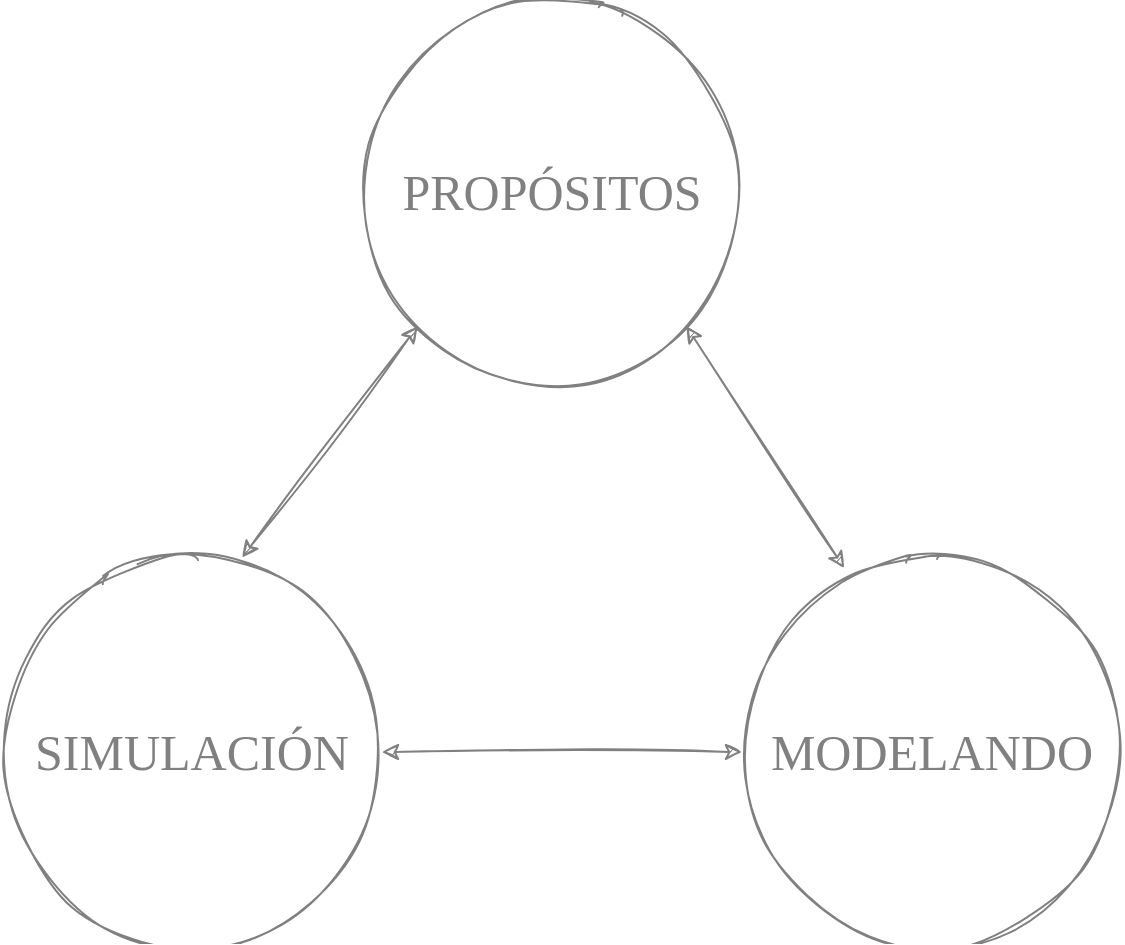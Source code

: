 <mxfile version="20.3.0" type="device" pages="6"><diagram id="gfAtXQhV5r9wVB0oWboO" name="0.0.0"><mxGraphModel dx="1422" dy="905" grid="1" gridSize="10" guides="1" tooltips="1" connect="1" arrows="1" fold="1" page="1" pageScale="1" pageWidth="1100" pageHeight="850" math="0" shadow="0"><root><mxCell id="0"/><mxCell id="1" parent="0"/><mxCell id="dC6gZEhCJ9nE78zMvqNp-1" value="PROPÓSITOS" style="ellipse;whiteSpace=wrap;html=1;aspect=fixed;sketch=1;fontFamily=Verdana;fontSize=25;fontColor=#808080;strokeColor=#808080;fillColor=none;" parent="1" vertex="1"><mxGeometry x="440" y="180" width="190" height="190" as="geometry"/></mxCell><mxCell id="dC6gZEhCJ9nE78zMvqNp-2" value="MODELANDO" style="ellipse;whiteSpace=wrap;html=1;aspect=fixed;sketch=1;fontFamily=Verdana;fontSize=25;fontColor=#808080;strokeColor=#808080;fillColor=none;" parent="1" vertex="1"><mxGeometry x="630" y="460" width="190" height="190" as="geometry"/></mxCell><mxCell id="dC6gZEhCJ9nE78zMvqNp-3" value="SIMULACIÓN" style="ellipse;whiteSpace=wrap;html=1;aspect=fixed;sketch=1;fontFamily=Verdana;fontSize=25;fontColor=#808080;strokeColor=#808080;fillColor=none;" parent="1" vertex="1"><mxGeometry x="260" y="460" width="190" height="190" as="geometry"/></mxCell><mxCell id="dC6gZEhCJ9nE78zMvqNp-4" value="" style="endArrow=classic;startArrow=classic;html=1;rounded=0;sketch=1;fontFamily=Verdana;fontSize=25;entryX=1;entryY=1;entryDx=0;entryDy=0;exitX=0.269;exitY=0.016;exitDx=0;exitDy=0;exitPerimeter=0;fontColor=#808080;strokeColor=#808080;" parent="1" source="dC6gZEhCJ9nE78zMvqNp-2" target="dC6gZEhCJ9nE78zMvqNp-1" edge="1"><mxGeometry width="50" height="50" relative="1" as="geometry"><mxPoint x="590" y="520" as="sourcePoint"/><mxPoint x="640" y="470" as="targetPoint"/></mxGeometry></mxCell><mxCell id="dC6gZEhCJ9nE78zMvqNp-5" value="" style="endArrow=classic;startArrow=classic;html=1;rounded=0;sketch=1;fontFamily=Verdana;fontSize=25;entryX=0;entryY=1;entryDx=0;entryDy=0;exitX=0.632;exitY=-0.012;exitDx=0;exitDy=0;exitPerimeter=0;fontColor=#808080;strokeColor=#808080;" parent="1" source="dC6gZEhCJ9nE78zMvqNp-3" target="dC6gZEhCJ9nE78zMvqNp-1" edge="1"><mxGeometry width="50" height="50" relative="1" as="geometry"><mxPoint x="750" y="310" as="sourcePoint"/><mxPoint x="671.065" y="189.135" as="targetPoint"/></mxGeometry></mxCell><mxCell id="dC6gZEhCJ9nE78zMvqNp-7" value="" style="endArrow=classic;startArrow=classic;html=1;rounded=0;sketch=1;fontFamily=Verdana;fontSize=25;entryX=1;entryY=0.5;entryDx=0;entryDy=0;exitX=0;exitY=0.5;exitDx=0;exitDy=0;fontColor=#808080;strokeColor=#808080;" parent="1" source="dC6gZEhCJ9nE78zMvqNp-2" target="dC6gZEhCJ9nE78zMvqNp-3" edge="1"><mxGeometry width="50" height="50" relative="1" as="geometry"><mxPoint x="520" y="500" as="sourcePoint"/><mxPoint x="441.065" y="379.135" as="targetPoint"/></mxGeometry></mxCell></root></mxGraphModel></diagram><diagram id="uKKvOw5qiZQy2m1UavcJ" name="0.0.4"><mxGraphModel dx="1422" dy="905" grid="1" gridSize="10" guides="1" tooltips="1" connect="1" arrows="1" fold="1" page="1" pageScale="1" pageWidth="1100" pageHeight="850" math="0" shadow="0"><root><mxCell id="4wsfySJXvWLKDO40QAnL-0"/><mxCell id="4wsfySJXvWLKDO40QAnL-1" parent="4wsfySJXvWLKDO40QAnL-0"/><mxCell id="4wsfySJXvWLKDO40QAnL-9" value="" style="rounded=1;whiteSpace=wrap;html=1;sketch=1;fontFamily=Verdana;fontSize=15;fontColor=#808080;strokeColor=#808080;fillColor=none;" parent="4wsfySJXvWLKDO40QAnL-1" vertex="1"><mxGeometry x="255" y="230" width="590" height="390" as="geometry"/></mxCell><mxCell id="4wsfySJXvWLKDO40QAnL-6" style="edgeStyle=orthogonalEdgeStyle;rounded=1;orthogonalLoop=1;jettySize=auto;html=1;entryX=0.5;entryY=1;entryDx=0;entryDy=0;fontFamily=Verdana;fontSize=25;fontColor=#808080;strokeColor=#808080;curved=1;sketch=1;" parent="4wsfySJXvWLKDO40QAnL-1" source="4wsfySJXvWLKDO40QAnL-2" target="4wsfySJXvWLKDO40QAnL-4" edge="1"><mxGeometry relative="1" as="geometry"/></mxCell><mxCell id="4wsfySJXvWLKDO40QAnL-8" value="Simulación" style="edgeLabel;html=1;align=center;verticalAlign=middle;resizable=0;points=[];fontSize=15;fontFamily=Verdana;fontColor=#808080;labelBackgroundColor=none;" parent="4wsfySJXvWLKDO40QAnL-6" vertex="1" connectable="0"><mxGeometry x="-0.185" y="-7" relative="1" as="geometry"><mxPoint x="-22" y="27" as="offset"/></mxGeometry></mxCell><mxCell id="4wsfySJXvWLKDO40QAnL-2" value="Modelo" style="rounded=1;whiteSpace=wrap;html=1;fontFamily=Verdana;fontSize=25;fontColor=#808080;strokeColor=#808080;fillColor=none;sketch=1;" parent="4wsfySJXvWLKDO40QAnL-1" vertex="1"><mxGeometry x="625" y="455" width="170" height="90" as="geometry"/></mxCell><mxCell id="4wsfySJXvWLKDO40QAnL-5" style="edgeStyle=orthogonalEdgeStyle;rounded=1;orthogonalLoop=1;jettySize=auto;html=1;fontFamily=Verdana;fontSize=25;fontColor=#808080;strokeColor=#808080;curved=1;sketch=1;" parent="4wsfySJXvWLKDO40QAnL-1" source="4wsfySJXvWLKDO40QAnL-4" target="4wsfySJXvWLKDO40QAnL-2" edge="1"><mxGeometry relative="1" as="geometry"/></mxCell><mxCell id="4wsfySJXvWLKDO40QAnL-7" value="Simulación" style="edgeLabel;html=1;align=center;verticalAlign=middle;resizable=0;points=[];fontSize=15;fontFamily=Verdana;fontColor=#808080;labelBackgroundColor=none;" parent="4wsfySJXvWLKDO40QAnL-5" vertex="1" connectable="0"><mxGeometry x="-0.185" y="-7" relative="1" as="geometry"><mxPoint x="2" y="-22" as="offset"/></mxGeometry></mxCell><mxCell id="4wsfySJXvWLKDO40QAnL-4" value="Modelo" style="rounded=1;whiteSpace=wrap;html=1;fontFamily=Verdana;fontSize=25;fontColor=#808080;strokeColor=#808080;fillColor=none;sketch=1;" parent="4wsfySJXvWLKDO40QAnL-1" vertex="1"><mxGeometry x="305" y="330" width="170" height="90" as="geometry"/></mxCell><mxCell id="4wsfySJXvWLKDO40QAnL-10" value="Propósito" style="text;html=1;strokeColor=none;fillColor=none;align=center;verticalAlign=middle;whiteSpace=wrap;rounded=0;sketch=1;fontFamily=Verdana;fontSize=15;fontColor=#808080;" parent="4wsfySJXvWLKDO40QAnL-1" vertex="1"><mxGeometry x="295" y="250" width="60" height="30" as="geometry"/></mxCell></root></mxGraphModel></diagram><diagram id="7cSdFciT5S2-ThKHPNNL" name="0.0.4"><mxGraphModel dx="3470" dy="1508" grid="1" gridSize="10" guides="1" tooltips="1" connect="1" arrows="1" fold="1" page="1" pageScale="1" pageWidth="1100" pageHeight="850" math="0" shadow="0"><root><mxCell id="t-H5WbGwtiqeYeI_pOyu-0"/><mxCell id="t-H5WbGwtiqeYeI_pOyu-1" parent="t-H5WbGwtiqeYeI_pOyu-0"/><mxCell id="t-H5WbGwtiqeYeI_pOyu-22" value="" style="rounded=1;whiteSpace=wrap;html=1;labelBackgroundColor=none;sketch=1;fontFamily=Verdana;fontSize=20;fontColor=#808080;strokeColor=#808080;fillColor=none;" parent="t-H5WbGwtiqeYeI_pOyu-1" vertex="1"><mxGeometry x="-230" y="180" width="1450" height="990" as="geometry"/></mxCell><mxCell id="t-H5WbGwtiqeYeI_pOyu-18" style="edgeStyle=orthogonalEdgeStyle;curved=1;rounded=1;sketch=1;orthogonalLoop=1;jettySize=auto;html=1;entryX=0.5;entryY=0;entryDx=0;entryDy=0;fontFamily=Verdana;fontSize=15;fontColor=#808080;strokeColor=#808080;" parent="t-H5WbGwtiqeYeI_pOyu-1" source="t-H5WbGwtiqeYeI_pOyu-2" target="t-H5WbGwtiqeYeI_pOyu-10" edge="1"><mxGeometry relative="1" as="geometry"/></mxCell><mxCell id="t-H5WbGwtiqeYeI_pOyu-20" value="Simulación" style="edgeLabel;html=1;align=center;verticalAlign=middle;resizable=0;points=[];fontSize=20;fontFamily=Verdana;fontColor=#808080;labelBackgroundColor=none;" parent="t-H5WbGwtiqeYeI_pOyu-18" vertex="1" connectable="0"><mxGeometry x="-0.147" y="-30" relative="1" as="geometry"><mxPoint x="30" y="-35" as="offset"/></mxGeometry></mxCell><mxCell id="t-H5WbGwtiqeYeI_pOyu-2" value="" style="rounded=1;whiteSpace=wrap;html=1;sketch=1;fontFamily=Verdana;fontSize=15;fontColor=#808080;strokeColor=#808080;fillColor=none;" parent="t-H5WbGwtiqeYeI_pOyu-1" vertex="1"><mxGeometry x="-160" y="280" width="590" height="390" as="geometry"/></mxCell><mxCell id="t-H5WbGwtiqeYeI_pOyu-3" style="edgeStyle=orthogonalEdgeStyle;rounded=1;orthogonalLoop=1;jettySize=auto;html=1;entryX=0.5;entryY=1;entryDx=0;entryDy=0;fontFamily=Verdana;fontSize=25;fontColor=#808080;strokeColor=#808080;curved=1;sketch=1;" parent="t-H5WbGwtiqeYeI_pOyu-1" source="t-H5WbGwtiqeYeI_pOyu-5" target="t-H5WbGwtiqeYeI_pOyu-8" edge="1"><mxGeometry relative="1" as="geometry"/></mxCell><mxCell id="t-H5WbGwtiqeYeI_pOyu-4" value="Simulación" style="edgeLabel;html=1;align=center;verticalAlign=middle;resizable=0;points=[];fontSize=15;fontFamily=Verdana;fontColor=#808080;labelBackgroundColor=none;" parent="t-H5WbGwtiqeYeI_pOyu-3" vertex="1" connectable="0"><mxGeometry x="-0.185" y="-7" relative="1" as="geometry"><mxPoint x="-22" y="27" as="offset"/></mxGeometry></mxCell><mxCell id="t-H5WbGwtiqeYeI_pOyu-5" value="Modelo" style="rounded=1;whiteSpace=wrap;html=1;fontFamily=Verdana;fontSize=25;fontColor=#808080;strokeColor=#808080;fillColor=none;sketch=1;" parent="t-H5WbGwtiqeYeI_pOyu-1" vertex="1"><mxGeometry x="210" y="505" width="170" height="90" as="geometry"/></mxCell><mxCell id="t-H5WbGwtiqeYeI_pOyu-6" style="edgeStyle=orthogonalEdgeStyle;rounded=1;orthogonalLoop=1;jettySize=auto;html=1;fontFamily=Verdana;fontSize=25;fontColor=#808080;strokeColor=#808080;curved=1;sketch=1;" parent="t-H5WbGwtiqeYeI_pOyu-1" source="t-H5WbGwtiqeYeI_pOyu-8" target="t-H5WbGwtiqeYeI_pOyu-5" edge="1"><mxGeometry relative="1" as="geometry"/></mxCell><mxCell id="t-H5WbGwtiqeYeI_pOyu-7" value="Simulación" style="edgeLabel;html=1;align=center;verticalAlign=middle;resizable=0;points=[];fontSize=15;fontFamily=Verdana;fontColor=#808080;labelBackgroundColor=none;" parent="t-H5WbGwtiqeYeI_pOyu-6" vertex="1" connectable="0"><mxGeometry x="-0.185" y="-7" relative="1" as="geometry"><mxPoint x="2" y="-22" as="offset"/></mxGeometry></mxCell><mxCell id="t-H5WbGwtiqeYeI_pOyu-8" value="Modelo" style="rounded=1;whiteSpace=wrap;html=1;fontFamily=Verdana;fontSize=25;fontColor=#808080;strokeColor=#808080;fillColor=none;sketch=1;" parent="t-H5WbGwtiqeYeI_pOyu-1" vertex="1"><mxGeometry x="-110" y="380" width="170" height="90" as="geometry"/></mxCell><mxCell id="t-H5WbGwtiqeYeI_pOyu-9" value="Propósito" style="text;html=1;strokeColor=none;fillColor=none;align=center;verticalAlign=middle;whiteSpace=wrap;rounded=0;sketch=1;fontFamily=Verdana;fontSize=15;fontColor=#808080;" parent="t-H5WbGwtiqeYeI_pOyu-1" vertex="1"><mxGeometry x="-120" y="300" width="60" height="30" as="geometry"/></mxCell><mxCell id="t-H5WbGwtiqeYeI_pOyu-19" style="edgeStyle=orthogonalEdgeStyle;curved=1;rounded=1;sketch=1;orthogonalLoop=1;jettySize=auto;html=1;entryX=0.5;entryY=1;entryDx=0;entryDy=0;fontFamily=Verdana;fontSize=15;fontColor=#808080;strokeColor=#808080;" parent="t-H5WbGwtiqeYeI_pOyu-1" source="t-H5WbGwtiqeYeI_pOyu-10" target="t-H5WbGwtiqeYeI_pOyu-2" edge="1"><mxGeometry relative="1" as="geometry"/></mxCell><mxCell id="t-H5WbGwtiqeYeI_pOyu-21" value="Simulación" style="edgeLabel;html=1;align=center;verticalAlign=middle;resizable=0;points=[];fontSize=20;fontFamily=Verdana;fontColor=#808080;labelBackgroundColor=none;" parent="t-H5WbGwtiqeYeI_pOyu-19" vertex="1" connectable="0"><mxGeometry x="-0.137" y="-32" relative="1" as="geometry"><mxPoint x="-27" y="37" as="offset"/></mxGeometry></mxCell><mxCell id="t-H5WbGwtiqeYeI_pOyu-10" value="" style="rounded=1;whiteSpace=wrap;html=1;sketch=1;fontFamily=Verdana;fontSize=15;fontColor=#808080;strokeColor=#808080;fillColor=none;" parent="t-H5WbGwtiqeYeI_pOyu-1" vertex="1"><mxGeometry x="550" y="670" width="590" height="390" as="geometry"/></mxCell><mxCell id="t-H5WbGwtiqeYeI_pOyu-11" style="edgeStyle=orthogonalEdgeStyle;rounded=1;orthogonalLoop=1;jettySize=auto;html=1;entryX=0.5;entryY=1;entryDx=0;entryDy=0;fontFamily=Verdana;fontSize=25;fontColor=#808080;strokeColor=#808080;curved=1;sketch=1;" parent="t-H5WbGwtiqeYeI_pOyu-1" source="t-H5WbGwtiqeYeI_pOyu-13" target="t-H5WbGwtiqeYeI_pOyu-16" edge="1"><mxGeometry relative="1" as="geometry"/></mxCell><mxCell id="t-H5WbGwtiqeYeI_pOyu-12" value="Simulación" style="edgeLabel;html=1;align=center;verticalAlign=middle;resizable=0;points=[];fontSize=15;fontFamily=Verdana;fontColor=#808080;labelBackgroundColor=none;" parent="t-H5WbGwtiqeYeI_pOyu-11" vertex="1" connectable="0"><mxGeometry x="-0.185" y="-7" relative="1" as="geometry"><mxPoint x="-22" y="27" as="offset"/></mxGeometry></mxCell><mxCell id="t-H5WbGwtiqeYeI_pOyu-13" value="Modelo" style="rounded=1;whiteSpace=wrap;html=1;fontFamily=Verdana;fontSize=25;fontColor=#808080;strokeColor=#808080;fillColor=none;sketch=1;" parent="t-H5WbGwtiqeYeI_pOyu-1" vertex="1"><mxGeometry x="920" y="895" width="170" height="90" as="geometry"/></mxCell><mxCell id="t-H5WbGwtiqeYeI_pOyu-14" style="edgeStyle=orthogonalEdgeStyle;rounded=1;orthogonalLoop=1;jettySize=auto;html=1;fontFamily=Verdana;fontSize=25;fontColor=#808080;strokeColor=#808080;curved=1;sketch=1;" parent="t-H5WbGwtiqeYeI_pOyu-1" source="t-H5WbGwtiqeYeI_pOyu-16" target="t-H5WbGwtiqeYeI_pOyu-13" edge="1"><mxGeometry relative="1" as="geometry"/></mxCell><mxCell id="t-H5WbGwtiqeYeI_pOyu-15" value="Simulación" style="edgeLabel;html=1;align=center;verticalAlign=middle;resizable=0;points=[];fontSize=15;fontFamily=Verdana;fontColor=#808080;labelBackgroundColor=none;" parent="t-H5WbGwtiqeYeI_pOyu-14" vertex="1" connectable="0"><mxGeometry x="-0.185" y="-7" relative="1" as="geometry"><mxPoint x="2" y="-22" as="offset"/></mxGeometry></mxCell><mxCell id="t-H5WbGwtiqeYeI_pOyu-16" value="Modelo" style="rounded=1;whiteSpace=wrap;html=1;fontFamily=Verdana;fontSize=25;fontColor=#808080;strokeColor=#808080;fillColor=none;sketch=1;" parent="t-H5WbGwtiqeYeI_pOyu-1" vertex="1"><mxGeometry x="600" y="770" width="170" height="90" as="geometry"/></mxCell><mxCell id="t-H5WbGwtiqeYeI_pOyu-17" value="Propósito" style="text;html=1;strokeColor=none;fillColor=none;align=center;verticalAlign=middle;whiteSpace=wrap;rounded=0;sketch=1;fontFamily=Verdana;fontSize=15;fontColor=#808080;" parent="t-H5WbGwtiqeYeI_pOyu-1" vertex="1"><mxGeometry x="590" y="690" width="60" height="30" as="geometry"/></mxCell><mxCell id="t-H5WbGwtiqeYeI_pOyu-23" value="Propósito" style="text;html=1;strokeColor=none;fillColor=none;align=center;verticalAlign=middle;whiteSpace=wrap;rounded=0;labelBackgroundColor=none;sketch=1;fontFamily=Verdana;fontSize=20;fontColor=#808080;" parent="t-H5WbGwtiqeYeI_pOyu-1" vertex="1"><mxGeometry x="-110" y="210" width="60" height="30" as="geometry"/></mxCell></root></mxGraphModel></diagram><diagram id="0h7IQet-czmlYTOyoCc7" name="0.0.2.0.0"><mxGraphModel dx="1422" dy="905" grid="1" gridSize="10" guides="1" tooltips="1" connect="1" arrows="1" fold="1" page="1" pageScale="1" pageWidth="1100" pageHeight="850" math="0" shadow="0"><root><mxCell id="5V6WEdQYPV-L1rjxFJAA-0"/><mxCell id="5V6WEdQYPV-L1rjxFJAA-1" parent="5V6WEdQYPV-L1rjxFJAA-0"/><mxCell id="5V6WEdQYPV-L1rjxFJAA-2" value="COMENTARIO" style="swimlane;fontStyle=1;align=center;verticalAlign=top;childLayout=stackLayout;horizontal=1;startSize=26;horizontalStack=0;resizeParent=1;resizeParentMax=0;resizeLast=0;collapsible=1;marginBottom=0;sketch=1;rounded=1;strokeColor=#808080;fontColor=#808080;" parent="5V6WEdQYPV-L1rjxFJAA-1" vertex="1"><mxGeometry x="558" y="369" width="260" height="112" as="geometry"/></mxCell><mxCell id="5V6WEdQYPV-L1rjxFJAA-3" value="ID: GUID" style="text;strokeColor=#808080;fillColor=none;align=left;verticalAlign=top;spacingLeft=4;spacingRight=4;overflow=hidden;rotatable=0;points=[[0,0.5],[1,0.5]];portConstraint=eastwest;sketch=1;rounded=1;fontColor=#808080;" parent="5V6WEdQYPV-L1rjxFJAA-2" vertex="1"><mxGeometry y="26" width="260" height="26" as="geometry"/></mxCell><mxCell id="5V6WEdQYPV-L1rjxFJAA-4" value="" style="line;strokeWidth=1;fillColor=none;align=left;verticalAlign=middle;spacingTop=-1;spacingLeft=3;spacingRight=3;rotatable=0;labelPosition=right;points=[];portConstraint=eastwest;sketch=1;rounded=1;strokeColor=#808080;fontColor=#808080;" parent="5V6WEdQYPV-L1rjxFJAA-2" vertex="1"><mxGeometry y="52" width="260" height="8" as="geometry"/></mxCell><mxCell id="5V6WEdQYPV-L1rjxFJAA-5" value="IDPUBLICACION: GUID" style="text;strokeColor=#808080;fillColor=none;align=left;verticalAlign=top;spacingLeft=4;spacingRight=4;overflow=hidden;rotatable=0;points=[[0,0.5],[1,0.5]];portConstraint=eastwest;sketch=1;rounded=1;fontColor=#808080;" parent="5V6WEdQYPV-L1rjxFJAA-2" vertex="1"><mxGeometry y="60" width="260" height="26" as="geometry"/></mxCell><mxCell id="5V6WEdQYPV-L1rjxFJAA-10" value="CONTENIDOS: STRING" style="text;strokeColor=#808080;fillColor=none;align=left;verticalAlign=top;spacingLeft=4;spacingRight=4;overflow=hidden;rotatable=0;points=[[0,0.5],[1,0.5]];portConstraint=eastwest;sketch=1;rounded=1;fontColor=#808080;" parent="5V6WEdQYPV-L1rjxFJAA-2" vertex="1"><mxGeometry y="86" width="260" height="26" as="geometry"/></mxCell><mxCell id="5V6WEdQYPV-L1rjxFJAA-6" value="PUBLICACION" style="swimlane;fontStyle=1;align=center;verticalAlign=top;childLayout=stackLayout;horizontal=1;startSize=26;horizontalStack=0;resizeParent=1;resizeParentMax=0;resizeLast=0;collapsible=1;marginBottom=0;sketch=1;rounded=1;strokeColor=#808080;fontColor=#808080;" parent="5V6WEdQYPV-L1rjxFJAA-1" vertex="1"><mxGeometry x="283" y="369" width="160" height="86" as="geometry"/></mxCell><mxCell id="5V6WEdQYPV-L1rjxFJAA-7" value="ID: GUID" style="text;strokeColor=#808080;fillColor=none;align=left;verticalAlign=top;spacingLeft=4;spacingRight=4;overflow=hidden;rotatable=0;points=[[0,0.5],[1,0.5]];portConstraint=eastwest;sketch=1;rounded=1;fontColor=#808080;" parent="5V6WEdQYPV-L1rjxFJAA-6" vertex="1"><mxGeometry y="26" width="160" height="26" as="geometry"/></mxCell><mxCell id="5V6WEdQYPV-L1rjxFJAA-8" value="" style="line;strokeWidth=1;fillColor=none;align=left;verticalAlign=middle;spacingTop=-1;spacingLeft=3;spacingRight=3;rotatable=0;labelPosition=right;points=[];portConstraint=eastwest;sketch=1;rounded=1;strokeColor=#808080;fontColor=#808080;" parent="5V6WEdQYPV-L1rjxFJAA-6" vertex="1"><mxGeometry y="52" width="160" height="8" as="geometry"/></mxCell><mxCell id="5V6WEdQYPV-L1rjxFJAA-9" value="CONTENIDOS: STRING" style="text;strokeColor=#808080;fillColor=none;align=left;verticalAlign=top;spacingLeft=4;spacingRight=4;overflow=hidden;rotatable=0;points=[[0,0.5],[1,0.5]];portConstraint=eastwest;sketch=1;rounded=1;fontColor=#808080;" parent="5V6WEdQYPV-L1rjxFJAA-6" vertex="1"><mxGeometry y="60" width="160" height="26" as="geometry"/></mxCell><mxCell id="5V6WEdQYPV-L1rjxFJAA-14" style="edgeStyle=orthogonalEdgeStyle;rounded=1;sketch=1;html=1;entryX=1;entryY=0.5;entryDx=0;entryDy=0;strokeColor=#808080;fontColor=#808080;" parent="5V6WEdQYPV-L1rjxFJAA-1" source="5V6WEdQYPV-L1rjxFJAA-5" target="5V6WEdQYPV-L1rjxFJAA-7" edge="1"><mxGeometry relative="1" as="geometry"/></mxCell></root></mxGraphModel></diagram><diagram id="WWSs2SBsUbJQPWL5pVxZ" name="0.0.2.0.2"><mxGraphModel dx="1422" dy="905" grid="1" gridSize="10" guides="1" tooltips="1" connect="1" arrows="1" fold="1" page="1" pageScale="1" pageWidth="1100" pageHeight="850" math="0" shadow="0"><root><mxCell id="hScKCsoTzPhqZUNZysch-0"/><mxCell id="hScKCsoTzPhqZUNZysch-1" parent="hScKCsoTzPhqZUNZysch-0"/><mxCell id="B7KoRMFnUkK3WMrfj_sW-0" value="ESTUDIANTE" style="swimlane;fontStyle=1;align=center;verticalAlign=top;childLayout=stackLayout;horizontal=1;startSize=26;horizontalStack=0;resizeParent=1;resizeParentMax=0;resizeLast=0;collapsible=1;marginBottom=0;sketch=1;rounded=1;strokeColor=#808080;fontColor=#808080;" parent="hScKCsoTzPhqZUNZysch-1" vertex="1"><mxGeometry x="670" y="369" width="160" height="86" as="geometry"/></mxCell><mxCell id="B7KoRMFnUkK3WMrfj_sW-1" value="ID: GUID" style="text;strokeColor=#808080;fillColor=none;align=left;verticalAlign=top;spacingLeft=4;spacingRight=4;overflow=hidden;rotatable=0;points=[[0,0.5],[1,0.5]];portConstraint=eastwest;sketch=1;rounded=1;fontColor=#808080;" parent="B7KoRMFnUkK3WMrfj_sW-0" vertex="1"><mxGeometry y="26" width="160" height="26" as="geometry"/></mxCell><mxCell id="B7KoRMFnUkK3WMrfj_sW-2" value="" style="line;strokeWidth=1;fillColor=none;align=left;verticalAlign=middle;spacingTop=-1;spacingLeft=3;spacingRight=3;rotatable=0;labelPosition=right;points=[];portConstraint=eastwest;sketch=1;rounded=1;strokeColor=#808080;fontColor=#808080;" parent="B7KoRMFnUkK3WMrfj_sW-0" vertex="1"><mxGeometry y="52" width="160" height="8" as="geometry"/></mxCell><mxCell id="B7KoRMFnUkK3WMrfj_sW-4" value="NOMBRE: STRING" style="text;strokeColor=#808080;fillColor=none;align=left;verticalAlign=top;spacingLeft=4;spacingRight=4;overflow=hidden;rotatable=0;points=[[0,0.5],[1,0.5]];portConstraint=eastwest;sketch=1;rounded=1;fontColor=#808080;" parent="B7KoRMFnUkK3WMrfj_sW-0" vertex="1"><mxGeometry y="60" width="160" height="26" as="geometry"/></mxCell><mxCell id="B7KoRMFnUkK3WMrfj_sW-5" value="PADRE" style="swimlane;fontStyle=1;align=center;verticalAlign=top;childLayout=stackLayout;horizontal=1;startSize=26;horizontalStack=0;resizeParent=1;resizeParentMax=0;resizeLast=0;collapsible=1;marginBottom=0;sketch=1;rounded=1;strokeColor=#808080;fontColor=#808080;" parent="hScKCsoTzPhqZUNZysch-1" vertex="1"><mxGeometry x="180" y="369" width="160" height="86" as="geometry"/></mxCell><mxCell id="B7KoRMFnUkK3WMrfj_sW-6" value="ID: GUID" style="text;strokeColor=#808080;fillColor=none;align=left;verticalAlign=top;spacingLeft=4;spacingRight=4;overflow=hidden;rotatable=0;points=[[0,0.5],[1,0.5]];portConstraint=eastwest;sketch=1;rounded=1;fontColor=#808080;" parent="B7KoRMFnUkK3WMrfj_sW-5" vertex="1"><mxGeometry y="26" width="160" height="26" as="geometry"/></mxCell><mxCell id="B7KoRMFnUkK3WMrfj_sW-7" value="" style="line;strokeWidth=1;fillColor=none;align=left;verticalAlign=middle;spacingTop=-1;spacingLeft=3;spacingRight=3;rotatable=0;labelPosition=right;points=[];portConstraint=eastwest;sketch=1;rounded=1;strokeColor=#808080;fontColor=#808080;" parent="B7KoRMFnUkK3WMrfj_sW-5" vertex="1"><mxGeometry y="52" width="160" height="8" as="geometry"/></mxCell><mxCell id="B7KoRMFnUkK3WMrfj_sW-8" value="NOMBRE: STRING" style="text;strokeColor=#808080;fillColor=none;align=left;verticalAlign=top;spacingLeft=4;spacingRight=4;overflow=hidden;rotatable=0;points=[[0,0.5],[1,0.5]];portConstraint=eastwest;sketch=1;rounded=1;fontColor=#808080;" parent="B7KoRMFnUkK3WMrfj_sW-5" vertex="1"><mxGeometry y="60" width="160" height="26" as="geometry"/></mxCell><mxCell id="B7KoRMFnUkK3WMrfj_sW-10" value="PADRE ESTUDIANTE" style="swimlane;fontStyle=1;align=center;verticalAlign=top;childLayout=stackLayout;horizontal=1;startSize=26;horizontalStack=0;resizeParent=1;resizeParentMax=0;resizeLast=0;collapsible=1;marginBottom=0;sketch=1;rounded=1;strokeColor=#808080;fontColor=#808080;" parent="hScKCsoTzPhqZUNZysch-1" vertex="1"><mxGeometry x="420" y="369" width="160" height="86" as="geometry"/></mxCell><mxCell id="B7KoRMFnUkK3WMrfj_sW-11" value="IDESTUDIANTE: GUID" style="text;strokeColor=#808080;fillColor=none;align=left;verticalAlign=top;spacingLeft=4;spacingRight=4;overflow=hidden;rotatable=0;points=[[0,0.5],[1,0.5]];portConstraint=eastwest;sketch=1;rounded=1;fontColor=#808080;" parent="B7KoRMFnUkK3WMrfj_sW-10" vertex="1"><mxGeometry y="26" width="160" height="26" as="geometry"/></mxCell><mxCell id="B7KoRMFnUkK3WMrfj_sW-12" value="" style="line;strokeWidth=1;fillColor=none;align=left;verticalAlign=middle;spacingTop=-1;spacingLeft=3;spacingRight=3;rotatable=0;labelPosition=right;points=[];portConstraint=eastwest;sketch=1;rounded=1;strokeColor=#808080;fontColor=#808080;" parent="B7KoRMFnUkK3WMrfj_sW-10" vertex="1"><mxGeometry y="52" width="160" height="8" as="geometry"/></mxCell><mxCell id="B7KoRMFnUkK3WMrfj_sW-13" value="IDPADRE: GUID" style="text;strokeColor=#808080;fillColor=none;align=left;verticalAlign=top;spacingLeft=4;spacingRight=4;overflow=hidden;rotatable=0;points=[[0,0.5],[1,0.5]];portConstraint=eastwest;sketch=1;rounded=1;fontColor=#808080;" parent="B7KoRMFnUkK3WMrfj_sW-10" vertex="1"><mxGeometry y="60" width="160" height="26" as="geometry"/></mxCell><mxCell id="B7KoRMFnUkK3WMrfj_sW-14" style="edgeStyle=orthogonalEdgeStyle;rounded=0;orthogonalLoop=1;jettySize=auto;html=1;entryX=0;entryY=0.5;entryDx=0;entryDy=0;sketch=1;curved=1;strokeColor=#808080;" parent="hScKCsoTzPhqZUNZysch-1" source="B7KoRMFnUkK3WMrfj_sW-11" target="B7KoRMFnUkK3WMrfj_sW-1" edge="1"><mxGeometry relative="1" as="geometry"/></mxCell><mxCell id="B7KoRMFnUkK3WMrfj_sW-15" style="edgeStyle=orthogonalEdgeStyle;rounded=0;orthogonalLoop=1;jettySize=auto;html=1;entryX=1;entryY=0.5;entryDx=0;entryDy=0;sketch=1;curved=1;strokeColor=#808080;" parent="hScKCsoTzPhqZUNZysch-1" source="B7KoRMFnUkK3WMrfj_sW-13" target="B7KoRMFnUkK3WMrfj_sW-6" edge="1"><mxGeometry relative="1" as="geometry"/></mxCell></root></mxGraphModel></diagram><diagram name="0.0.2.0.3 Modelos Híbridos" id="PhXh3b97Tm_Hk51CDSKh"><mxGraphModel dx="1422" dy="905" grid="1" gridSize="10" guides="1" tooltips="1" connect="1" arrows="1" fold="1" page="1" pageScale="1" pageWidth="1100" pageHeight="850" math="0" shadow="0"><root><mxCell id="aE1tdGKyQat_Dk-pjLRH-0"/><mxCell id="aE1tdGKyQat_Dk-pjLRH-1" parent="aE1tdGKyQat_Dk-pjLRH-0"/><mxCell id="aE1tdGKyQat_Dk-pjLRH-2" value="MIEMBRO" style="swimlane;fontStyle=1;align=center;verticalAlign=top;childLayout=stackLayout;horizontal=1;startSize=26;horizontalStack=0;resizeParent=1;resizeParentMax=0;resizeLast=0;collapsible=1;marginBottom=0;sketch=1;rounded=1;strokeColor=#808080;fontColor=#808080;" parent="aE1tdGKyQat_Dk-pjLRH-1" vertex="1"><mxGeometry x="670" y="369" width="160" height="86" as="geometry"/></mxCell><mxCell id="aE1tdGKyQat_Dk-pjLRH-3" value="ID: GUID" style="text;strokeColor=#808080;fillColor=none;align=left;verticalAlign=top;spacingLeft=4;spacingRight=4;overflow=hidden;rotatable=0;points=[[0,0.5],[1,0.5]];portConstraint=eastwest;sketch=1;rounded=1;fontColor=#808080;" parent="aE1tdGKyQat_Dk-pjLRH-2" vertex="1"><mxGeometry y="26" width="160" height="26" as="geometry"/></mxCell><mxCell id="aE1tdGKyQat_Dk-pjLRH-4" value="" style="line;strokeWidth=1;fillColor=none;align=left;verticalAlign=middle;spacingTop=-1;spacingLeft=3;spacingRight=3;rotatable=0;labelPosition=right;points=[];portConstraint=eastwest;sketch=1;rounded=1;strokeColor=#808080;fontColor=#808080;" parent="aE1tdGKyQat_Dk-pjLRH-2" vertex="1"><mxGeometry y="52" width="160" height="8" as="geometry"/></mxCell><mxCell id="aE1tdGKyQat_Dk-pjLRH-5" value="NOMBRE: STRING" style="text;strokeColor=#808080;fillColor=none;align=left;verticalAlign=top;spacingLeft=4;spacingRight=4;overflow=hidden;rotatable=0;points=[[0,0.5],[1,0.5]];portConstraint=eastwest;sketch=1;rounded=1;fontColor=#808080;" parent="aE1tdGKyQat_Dk-pjLRH-2" vertex="1"><mxGeometry y="60" width="160" height="26" as="geometry"/></mxCell><mxCell id="aE1tdGKyQat_Dk-pjLRH-6" value="GRUPO" style="swimlane;fontStyle=1;align=center;verticalAlign=top;childLayout=stackLayout;horizontal=1;startSize=26;horizontalStack=0;resizeParent=1;resizeParentMax=0;resizeLast=0;collapsible=1;marginBottom=0;sketch=1;rounded=1;strokeColor=#808080;fontColor=#808080;" parent="aE1tdGKyQat_Dk-pjLRH-1" vertex="1"><mxGeometry x="180" y="369" width="160" height="86" as="geometry"/></mxCell><mxCell id="aE1tdGKyQat_Dk-pjLRH-7" value="ID: GUID" style="text;strokeColor=#808080;fillColor=none;align=left;verticalAlign=top;spacingLeft=4;spacingRight=4;overflow=hidden;rotatable=0;points=[[0,0.5],[1,0.5]];portConstraint=eastwest;sketch=1;rounded=1;fontColor=#808080;" parent="aE1tdGKyQat_Dk-pjLRH-6" vertex="1"><mxGeometry y="26" width="160" height="26" as="geometry"/></mxCell><mxCell id="aE1tdGKyQat_Dk-pjLRH-8" value="" style="line;strokeWidth=1;fillColor=none;align=left;verticalAlign=middle;spacingTop=-1;spacingLeft=3;spacingRight=3;rotatable=0;labelPosition=right;points=[];portConstraint=eastwest;sketch=1;rounded=1;strokeColor=#808080;fontColor=#808080;" parent="aE1tdGKyQat_Dk-pjLRH-6" vertex="1"><mxGeometry y="52" width="160" height="8" as="geometry"/></mxCell><mxCell id="aE1tdGKyQat_Dk-pjLRH-9" value="NOMBRE: STRING" style="text;strokeColor=#808080;fillColor=none;align=left;verticalAlign=top;spacingLeft=4;spacingRight=4;overflow=hidden;rotatable=0;points=[[0,0.5],[1,0.5]];portConstraint=eastwest;sketch=1;rounded=1;fontColor=#808080;" parent="aE1tdGKyQat_Dk-pjLRH-6" vertex="1"><mxGeometry y="60" width="160" height="26" as="geometry"/></mxCell><mxCell id="aE1tdGKyQat_Dk-pjLRH-10" value="MIEMBROS DE GRUPO" style="swimlane;fontStyle=1;align=center;verticalAlign=top;childLayout=stackLayout;horizontal=1;startSize=26;horizontalStack=0;resizeParent=1;resizeParentMax=0;resizeLast=0;collapsible=1;marginBottom=0;sketch=1;rounded=1;strokeColor=#808080;fontColor=#808080;" parent="aE1tdGKyQat_Dk-pjLRH-1" vertex="1"><mxGeometry x="420" y="369" width="160" height="138" as="geometry"/></mxCell><mxCell id="aE1tdGKyQat_Dk-pjLRH-11" value="IDMIEMBRO: GUID" style="text;strokeColor=#808080;fillColor=none;align=left;verticalAlign=top;spacingLeft=4;spacingRight=4;overflow=hidden;rotatable=0;points=[[0,0.5],[1,0.5]];portConstraint=eastwest;sketch=1;rounded=1;fontColor=#808080;" parent="aE1tdGKyQat_Dk-pjLRH-10" vertex="1"><mxGeometry y="26" width="160" height="26" as="geometry"/></mxCell><mxCell id="aE1tdGKyQat_Dk-pjLRH-12" value="" style="line;strokeWidth=1;fillColor=none;align=left;verticalAlign=middle;spacingTop=-1;spacingLeft=3;spacingRight=3;rotatable=0;labelPosition=right;points=[];portConstraint=eastwest;sketch=1;rounded=1;strokeColor=#808080;fontColor=#808080;" parent="aE1tdGKyQat_Dk-pjLRH-10" vertex="1"><mxGeometry y="52" width="160" height="8" as="geometry"/></mxCell><mxCell id="aE1tdGKyQat_Dk-pjLRH-13" value="IDGRUPO: GUID" style="text;strokeColor=#808080;fillColor=none;align=left;verticalAlign=top;spacingLeft=4;spacingRight=4;overflow=hidden;rotatable=0;points=[[0,0.5],[1,0.5]];portConstraint=eastwest;sketch=1;rounded=1;fontColor=#808080;" parent="aE1tdGKyQat_Dk-pjLRH-10" vertex="1"><mxGeometry y="60" width="160" height="26" as="geometry"/></mxCell><mxCell id="txbFdNZwH1H5Qik_kpll-0" value="ESTADO: ENUM" style="text;strokeColor=#808080;fillColor=none;align=left;verticalAlign=top;spacingLeft=4;spacingRight=4;overflow=hidden;rotatable=0;points=[[0,0.5],[1,0.5]];portConstraint=eastwest;sketch=1;rounded=1;fontColor=#808080;" parent="aE1tdGKyQat_Dk-pjLRH-10" vertex="1"><mxGeometry y="86" width="160" height="26" as="geometry"/></mxCell><mxCell id="txbFdNZwH1H5Qik_kpll-1" value="DETALLES: STRING" style="text;strokeColor=#808080;fillColor=none;align=left;verticalAlign=top;spacingLeft=4;spacingRight=4;overflow=hidden;rotatable=0;points=[[0,0.5],[1,0.5]];portConstraint=eastwest;sketch=1;rounded=1;fontColor=#808080;" parent="aE1tdGKyQat_Dk-pjLRH-10" vertex="1"><mxGeometry y="112" width="160" height="26" as="geometry"/></mxCell><mxCell id="aE1tdGKyQat_Dk-pjLRH-14" style="edgeStyle=orthogonalEdgeStyle;rounded=0;orthogonalLoop=1;jettySize=auto;html=1;entryX=0;entryY=0.5;entryDx=0;entryDy=0;sketch=1;curved=1;strokeColor=#808080;" parent="aE1tdGKyQat_Dk-pjLRH-1" source="aE1tdGKyQat_Dk-pjLRH-11" target="aE1tdGKyQat_Dk-pjLRH-3" edge="1"><mxGeometry relative="1" as="geometry"/></mxCell><mxCell id="aE1tdGKyQat_Dk-pjLRH-15" style="edgeStyle=orthogonalEdgeStyle;rounded=0;orthogonalLoop=1;jettySize=auto;html=1;entryX=1;entryY=0.5;entryDx=0;entryDy=0;sketch=1;curved=1;strokeColor=#808080;" parent="aE1tdGKyQat_Dk-pjLRH-1" source="aE1tdGKyQat_Dk-pjLRH-13" target="aE1tdGKyQat_Dk-pjLRH-7" edge="1"><mxGeometry relative="1" as="geometry"/></mxCell></root></mxGraphModel></diagram></mxfile>
